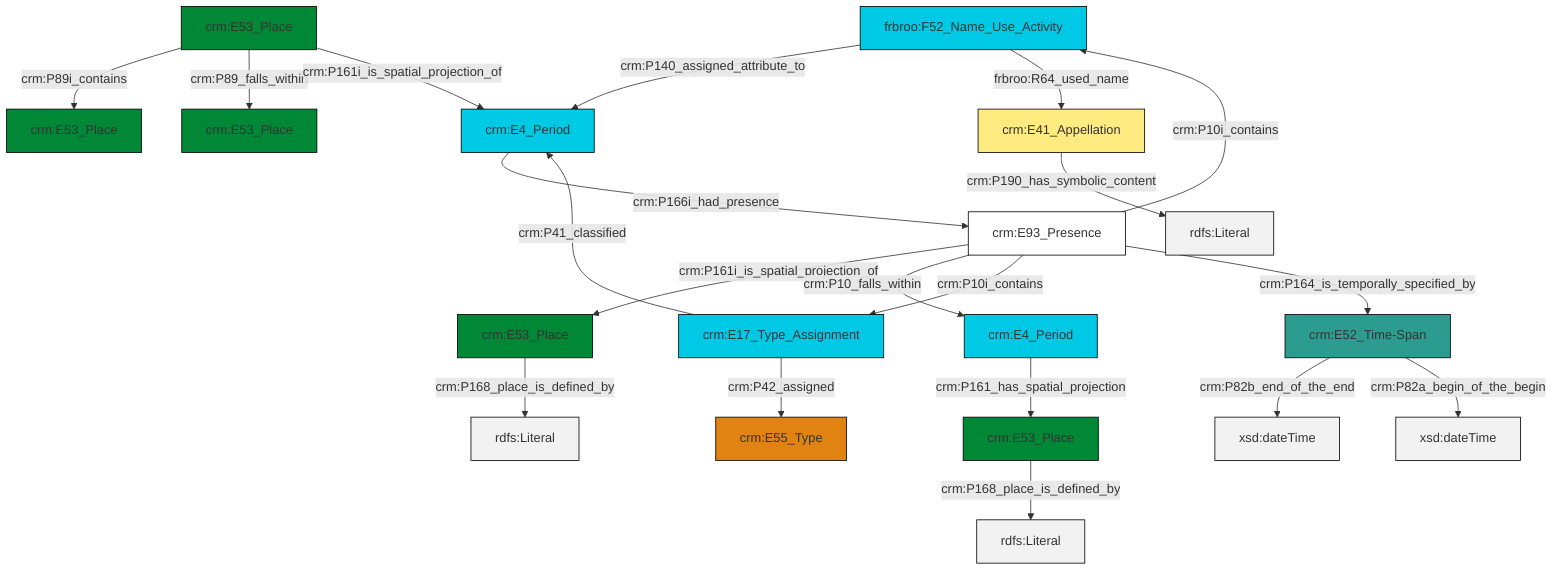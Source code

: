 graph TD
classDef Literal fill:#f2f2f2,stroke:#000000;
classDef CRM_Entity fill:#FFFFFF,stroke:#000000;
classDef Temporal_Entity fill:#00C9E6, stroke:#000000;
classDef Type fill:#E18312, stroke:#000000;
classDef Time-Span fill:#2C9C91, stroke:#000000;
classDef Appellation fill:#FFEB7F, stroke:#000000;
classDef Place fill:#008836, stroke:#000000;
classDef Persistent_Item fill:#B266B2, stroke:#000000;
classDef Conceptual_Object fill:#FFD700, stroke:#000000;
classDef Physical_Thing fill:#D2B48C, stroke:#000000;
classDef Actor fill:#f58aad, stroke:#000000;
classDef PC_Classes fill:#4ce600, stroke:#000000;
classDef Multi fill:#cccccc,stroke:#000000;

6["frbroo:F52_Name_Use_Activity"]:::Temporal_Entity -->|crm:P140_assigned_attribute_to| 7["crm:E4_Period"]:::Temporal_Entity
6["frbroo:F52_Name_Use_Activity"]:::Temporal_Entity -->|frbroo:R64_used_name| 8["crm:E41_Appellation"]:::Appellation
11["crm:E17_Type_Assignment"]:::Temporal_Entity -->|crm:P41_classified| 7["crm:E4_Period"]:::Temporal_Entity
9["crm:E93_Presence"]:::CRM_Entity -->|crm:P161i_is_spatial_projection_of| 2["crm:E53_Place"]:::Place
14["crm:E52_Time-Span"]:::Time-Span -->|crm:P82b_end_of_the_end| 15[xsd:dateTime]:::Literal
9["crm:E93_Presence"]:::CRM_Entity -->|crm:P10_falls_within| 20["crm:E4_Period"]:::Temporal_Entity
14["crm:E52_Time-Span"]:::Time-Span -->|crm:P82a_begin_of_the_begin| 21[xsd:dateTime]:::Literal
22["crm:E53_Place"]:::Place -->|crm:P89i_contains| 16["crm:E53_Place"]:::Place
22["crm:E53_Place"]:::Place -->|crm:P89_falls_within| 0["crm:E53_Place"]:::Place
4["crm:E53_Place"]:::Place -->|crm:P168_place_is_defined_by| 23[rdfs:Literal]:::Literal
8["crm:E41_Appellation"]:::Appellation -->|crm:P190_has_symbolic_content| 24[rdfs:Literal]:::Literal
2["crm:E53_Place"]:::Place -->|crm:P168_place_is_defined_by| 27[rdfs:Literal]:::Literal
7["crm:E4_Period"]:::Temporal_Entity -->|crm:P166i_had_presence| 9["crm:E93_Presence"]:::CRM_Entity
20["crm:E4_Period"]:::Temporal_Entity -->|crm:P161_has_spatial_projection| 4["crm:E53_Place"]:::Place
9["crm:E93_Presence"]:::CRM_Entity -->|crm:P10i_contains| 6["frbroo:F52_Name_Use_Activity"]:::Temporal_Entity
9["crm:E93_Presence"]:::CRM_Entity -->|crm:P10i_contains| 11["crm:E17_Type_Assignment"]:::Temporal_Entity
9["crm:E93_Presence"]:::CRM_Entity -->|crm:P164_is_temporally_specified_by| 14["crm:E52_Time-Span"]:::Time-Span
11["crm:E17_Type_Assignment"]:::Temporal_Entity -->|crm:P42_assigned| 18["crm:E55_Type"]:::Type
22["crm:E53_Place"]:::Place -->|crm:P161i_is_spatial_projection_of| 7["crm:E4_Period"]:::Temporal_Entity